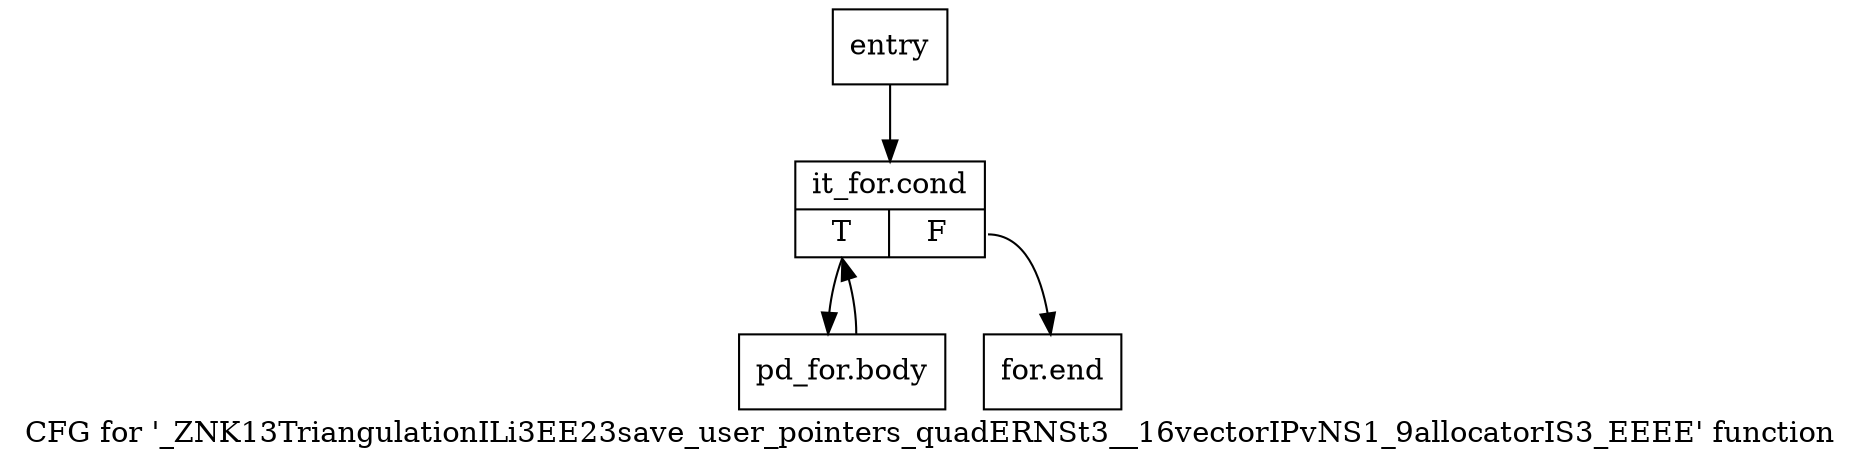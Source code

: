digraph "CFG for '_ZNK13TriangulationILi3EE23save_user_pointers_quadERNSt3__16vectorIPvNS1_9allocatorIS3_EEEE' function" {
	label="CFG for '_ZNK13TriangulationILi3EE23save_user_pointers_quadERNSt3__16vectorIPvNS1_9allocatorIS3_EEEE' function";

	Node0x7abd420 [shape=record,label="{entry}"];
	Node0x7abd420 -> Node0x7abd470;
	Node0x7abd470 [shape=record,label="{it_for.cond|{<s0>T|<s1>F}}"];
	Node0x7abd470:s0 -> Node0x7abd8d0;
	Node0x7abd470:s1 -> Node0x7abd920;
	Node0x7abd8d0 [shape=record,label="{pd_for.body}"];
	Node0x7abd8d0 -> Node0x7abd470;
	Node0x7abd920 [shape=record,label="{for.end}"];
}
